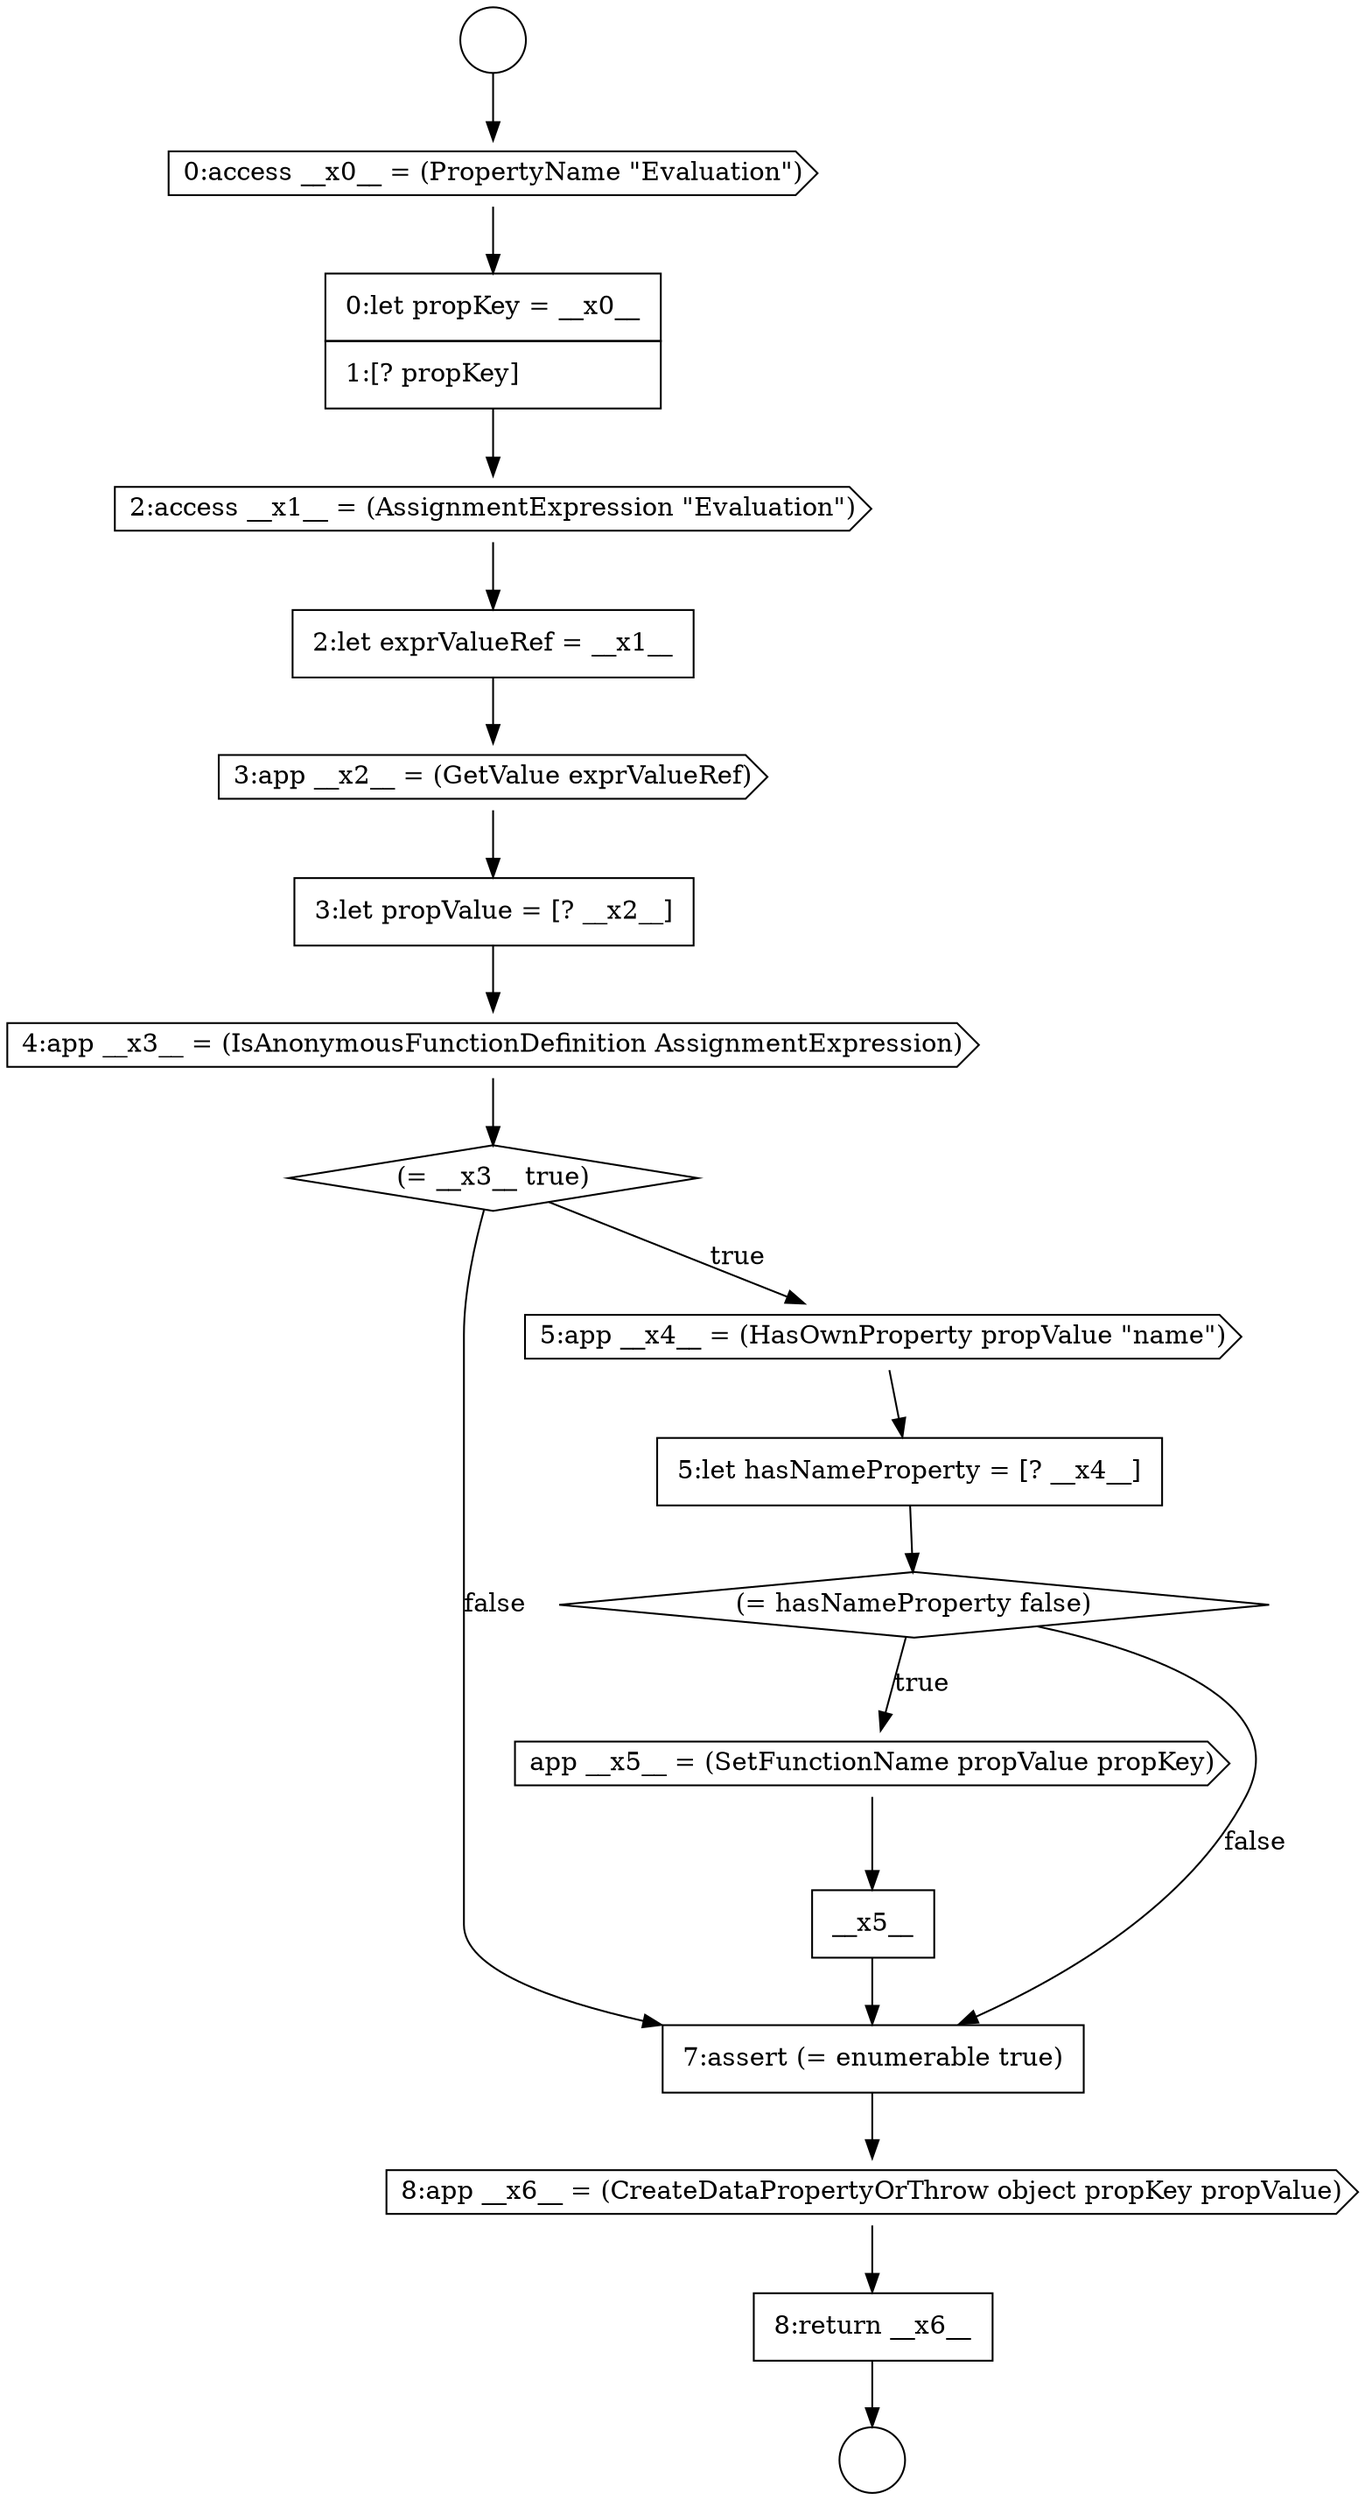 digraph {
  node3498 [shape=diamond, label=<<font color="black">(= hasNameProperty false)</font>> color="black" fillcolor="white" style=filled]
  node3502 [shape=cds, label=<<font color="black">8:app __x6__ = (CreateDataPropertyOrThrow object propKey propValue)</font>> color="black" fillcolor="white" style=filled]
  node3495 [shape=diamond, label=<<font color="black">(= __x3__ true)</font>> color="black" fillcolor="white" style=filled]
  node3492 [shape=cds, label=<<font color="black">3:app __x2__ = (GetValue exprValueRef)</font>> color="black" fillcolor="white" style=filled]
  node3503 [shape=none, margin=0, label=<<font color="black">
    <table border="0" cellborder="1" cellspacing="0" cellpadding="10">
      <tr><td align="left">8:return __x6__</td></tr>
    </table>
  </font>> color="black" fillcolor="white" style=filled]
  node3499 [shape=cds, label=<<font color="black">app __x5__ = (SetFunctionName propValue propKey)</font>> color="black" fillcolor="white" style=filled]
  node3486 [shape=circle label=" " color="black" fillcolor="white" style=filled]
  node3491 [shape=none, margin=0, label=<<font color="black">
    <table border="0" cellborder="1" cellspacing="0" cellpadding="10">
      <tr><td align="left">2:let exprValueRef = __x1__</td></tr>
    </table>
  </font>> color="black" fillcolor="white" style=filled]
  node3487 [shape=circle label=" " color="black" fillcolor="white" style=filled]
  node3500 [shape=none, margin=0, label=<<font color="black">
    <table border="0" cellborder="1" cellspacing="0" cellpadding="10">
      <tr><td align="left">__x5__</td></tr>
    </table>
  </font>> color="black" fillcolor="white" style=filled]
  node3490 [shape=cds, label=<<font color="black">2:access __x1__ = (AssignmentExpression &quot;Evaluation&quot;)</font>> color="black" fillcolor="white" style=filled]
  node3501 [shape=none, margin=0, label=<<font color="black">
    <table border="0" cellborder="1" cellspacing="0" cellpadding="10">
      <tr><td align="left">7:assert (= enumerable true)</td></tr>
    </table>
  </font>> color="black" fillcolor="white" style=filled]
  node3497 [shape=none, margin=0, label=<<font color="black">
    <table border="0" cellborder="1" cellspacing="0" cellpadding="10">
      <tr><td align="left">5:let hasNameProperty = [? __x4__]</td></tr>
    </table>
  </font>> color="black" fillcolor="white" style=filled]
  node3496 [shape=cds, label=<<font color="black">5:app __x4__ = (HasOwnProperty propValue &quot;name&quot;)</font>> color="black" fillcolor="white" style=filled]
  node3488 [shape=cds, label=<<font color="black">0:access __x0__ = (PropertyName &quot;Evaluation&quot;)</font>> color="black" fillcolor="white" style=filled]
  node3493 [shape=none, margin=0, label=<<font color="black">
    <table border="0" cellborder="1" cellspacing="0" cellpadding="10">
      <tr><td align="left">3:let propValue = [? __x2__]</td></tr>
    </table>
  </font>> color="black" fillcolor="white" style=filled]
  node3489 [shape=none, margin=0, label=<<font color="black">
    <table border="0" cellborder="1" cellspacing="0" cellpadding="10">
      <tr><td align="left">0:let propKey = __x0__</td></tr>
      <tr><td align="left">1:[? propKey]</td></tr>
    </table>
  </font>> color="black" fillcolor="white" style=filled]
  node3494 [shape=cds, label=<<font color="black">4:app __x3__ = (IsAnonymousFunctionDefinition AssignmentExpression)</font>> color="black" fillcolor="white" style=filled]
  node3496 -> node3497 [ color="black"]
  node3495 -> node3496 [label=<<font color="black">true</font>> color="black"]
  node3495 -> node3501 [label=<<font color="black">false</font>> color="black"]
  node3490 -> node3491 [ color="black"]
  node3503 -> node3487 [ color="black"]
  node3501 -> node3502 [ color="black"]
  node3502 -> node3503 [ color="black"]
  node3497 -> node3498 [ color="black"]
  node3492 -> node3493 [ color="black"]
  node3494 -> node3495 [ color="black"]
  node3488 -> node3489 [ color="black"]
  node3489 -> node3490 [ color="black"]
  node3491 -> node3492 [ color="black"]
  node3486 -> node3488 [ color="black"]
  node3499 -> node3500 [ color="black"]
  node3500 -> node3501 [ color="black"]
  node3493 -> node3494 [ color="black"]
  node3498 -> node3499 [label=<<font color="black">true</font>> color="black"]
  node3498 -> node3501 [label=<<font color="black">false</font>> color="black"]
}
